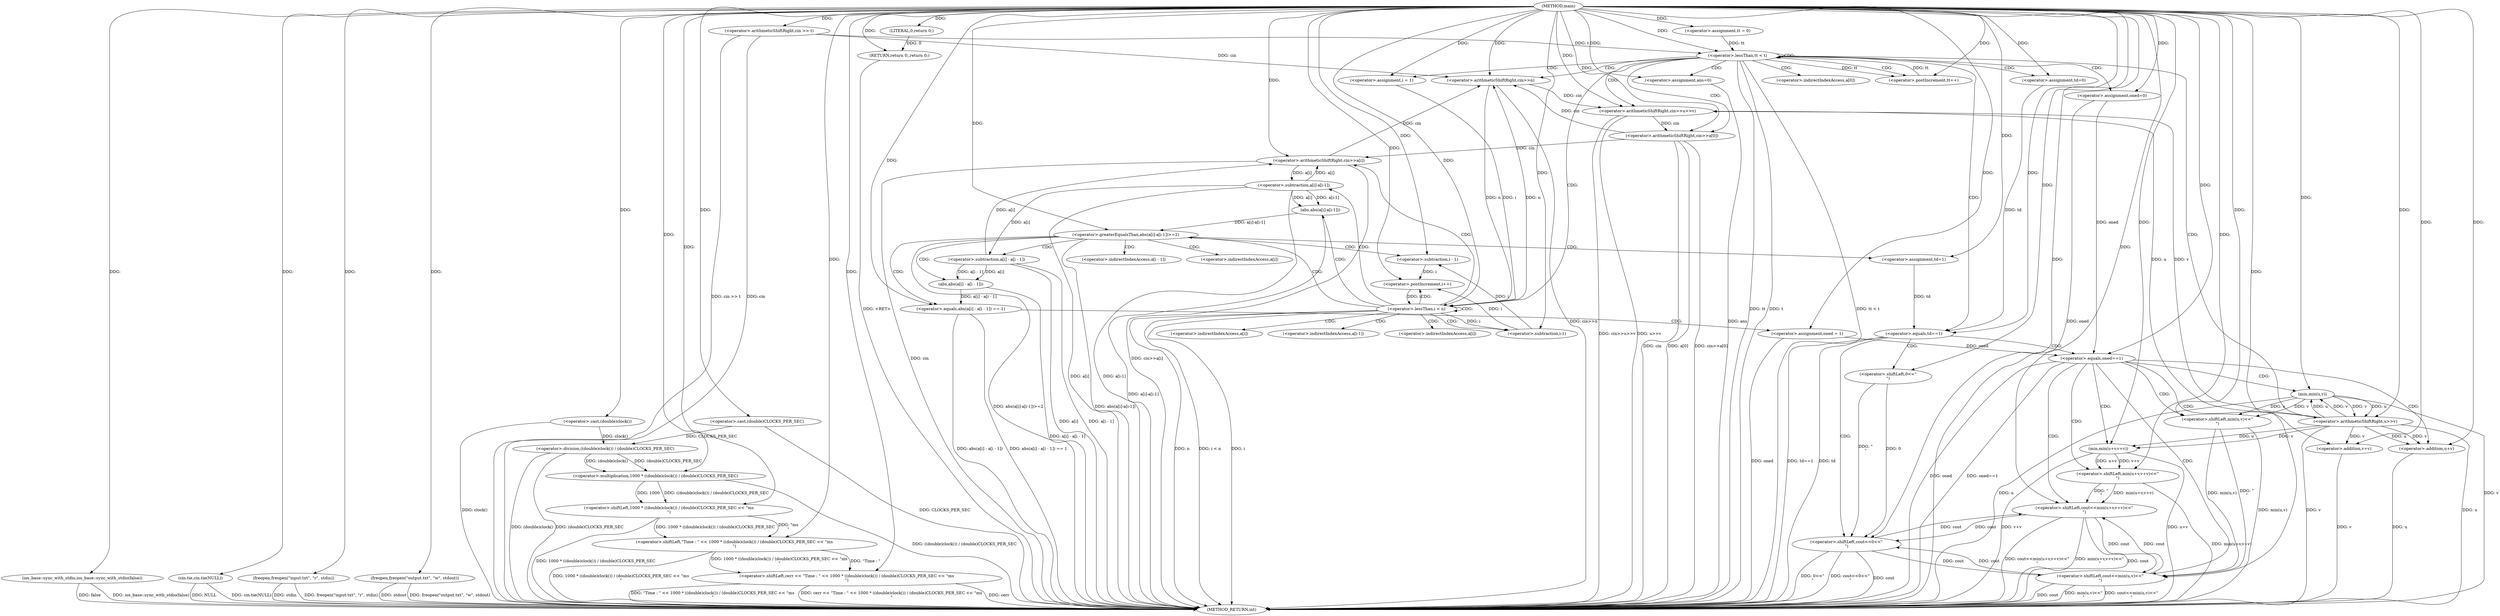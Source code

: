 digraph "main" {  
"1000102" [label = "(METHOD,main)" ]
"1000263" [label = "(METHOD_RETURN,int)" ]
"1000104" [label = "(ios_base::sync_with_stdio,ios_base::sync_with_stdio(false))" ]
"1000106" [label = "(cin.tie,cin.tie(NULL))" ]
"1000108" [label = "(freopen,freopen(\"input.txt\", \"r\", stdin))" ]
"1000112" [label = "(freopen,freopen(\"output.txt\", \"w\", stdout))" ]
"1000117" [label = "(<operator>.arithmeticShiftRight,cin >> t)" ]
"1000246" [label = "(<operator>.shiftLeft,cerr << \"Time : \" << 1000 * ((double)clock()) / (double)CLOCKS_PER_SEC << \"ms\n\")" ]
"1000261" [label = "(RETURN,return 0;,return 0;)" ]
"1000122" [label = "(<operator>.assignment,tt = 0)" ]
"1000125" [label = "(<operator>.lessThan,tt < t)" ]
"1000128" [label = "(<operator>.postIncrement,tt++)" ]
"1000262" [label = "(LITERAL,0,return 0;)" ]
"1000132" [label = "(<operator>.arithmeticShiftRight,cin>>n)" ]
"1000137" [label = "(<operator>.arithmeticShiftRight,cin>>u>>v)" ]
"1000143" [label = "(<operator>.arithmeticShiftRight,cin>>a[0])" ]
"1000149" [label = "(<operator>.assignment,td=0)" ]
"1000153" [label = "(<operator>.assignment,oned=0)" ]
"1000208" [label = "(<operator>.assignment,ans=0)" ]
"1000235" [label = "(<operator>.shiftLeft,cout<<min(u+v,v+v)<<\"\n\")" ]
"1000248" [label = "(<operator>.shiftLeft,\"Time : \" << 1000 * ((double)clock()) / (double)CLOCKS_PER_SEC << \"ms\n\")" ]
"1000158" [label = "(<operator>.assignment,i = 1)" ]
"1000161" [label = "(<operator>.lessThan,i < n)" ]
"1000164" [label = "(<operator>.postIncrement,i++)" ]
"1000212" [label = "(<operator>.equals,td==1)" ]
"1000223" [label = "(<operator>.equals,oned==1)" ]
"1000250" [label = "(<operator>.shiftLeft,1000 * ((double)clock()) / (double)CLOCKS_PER_SEC << \"ms\n\")" ]
"1000139" [label = "(<operator>.arithmeticShiftRight,u>>v)" ]
"1000167" [label = "(<operator>.arithmeticShiftRight,cin>>a[i])" ]
"1000216" [label = "(<operator>.shiftLeft,cout<<0<<\"\n\")" ]
"1000227" [label = "(<operator>.shiftLeft,cout<<min(u,v)<<\"\n\")" ]
"1000237" [label = "(<operator>.shiftLeft,min(u+v,v+v)<<\"\n\")" ]
"1000251" [label = "(<operator>.multiplication,1000 * ((double)clock()) / (double)CLOCKS_PER_SEC)" ]
"1000173" [label = "(<operator>.greaterEqualsThan,abs(a[i]-a[i-1])>=2)" ]
"1000238" [label = "(min,min(u+v,v+v))" ]
"1000253" [label = "(<operator>.division,((double)clock()) / (double)CLOCKS_PER_SEC)" ]
"1000186" [label = "(<operator>.assignment,td=1)" ]
"1000218" [label = "(<operator>.shiftLeft,0<<\"\n\")" ]
"1000229" [label = "(<operator>.shiftLeft,min(u,v)<<\"\n\")" ]
"1000239" [label = "(<operator>.addition,u+v)" ]
"1000242" [label = "(<operator>.addition,v+v)" ]
"1000254" [label = "(<operator>.cast,(double)clock())" ]
"1000257" [label = "(<operator>.cast,(double)CLOCKS_PER_SEC)" ]
"1000174" [label = "(abs,abs(a[i]-a[i-1]))" ]
"1000191" [label = "(<operator>.equals,abs(a[i] - a[i - 1]) == 1)" ]
"1000230" [label = "(min,min(u,v))" ]
"1000175" [label = "(<operator>.subtraction,a[i]-a[i-1])" ]
"1000204" [label = "(<operator>.assignment,oned = 1)" ]
"1000192" [label = "(abs,abs(a[i] - a[i - 1]))" ]
"1000181" [label = "(<operator>.subtraction,i-1)" ]
"1000193" [label = "(<operator>.subtraction,a[i] - a[i - 1])" ]
"1000199" [label = "(<operator>.subtraction,i - 1)" ]
"1000145" [label = "(<operator>.indirectIndexAccess,a[0])" ]
"1000169" [label = "(<operator>.indirectIndexAccess,a[i])" ]
"1000176" [label = "(<operator>.indirectIndexAccess,a[i])" ]
"1000179" [label = "(<operator>.indirectIndexAccess,a[i-1])" ]
"1000194" [label = "(<operator>.indirectIndexAccess,a[i])" ]
"1000197" [label = "(<operator>.indirectIndexAccess,a[i - 1])" ]
  "1000261" -> "1000263"  [ label = "DDG: <RET>"] 
  "1000104" -> "1000263"  [ label = "DDG: ios_base::sync_with_stdio(false)"] 
  "1000106" -> "1000263"  [ label = "DDG: cin.tie(NULL)"] 
  "1000108" -> "1000263"  [ label = "DDG: freopen(\"input.txt\", \"r\", stdin)"] 
  "1000112" -> "1000263"  [ label = "DDG: freopen(\"output.txt\", \"w\", stdout)"] 
  "1000117" -> "1000263"  [ label = "DDG: cin"] 
  "1000117" -> "1000263"  [ label = "DDG: cin >> t"] 
  "1000125" -> "1000263"  [ label = "DDG: tt"] 
  "1000125" -> "1000263"  [ label = "DDG: t"] 
  "1000125" -> "1000263"  [ label = "DDG: tt < t"] 
  "1000254" -> "1000263"  [ label = "DDG: clock()"] 
  "1000253" -> "1000263"  [ label = "DDG: (double)clock()"] 
  "1000253" -> "1000263"  [ label = "DDG: (double)CLOCKS_PER_SEC"] 
  "1000251" -> "1000263"  [ label = "DDG: ((double)clock()) / (double)CLOCKS_PER_SEC"] 
  "1000250" -> "1000263"  [ label = "DDG: 1000 * ((double)clock()) / (double)CLOCKS_PER_SEC"] 
  "1000248" -> "1000263"  [ label = "DDG: 1000 * ((double)clock()) / (double)CLOCKS_PER_SEC << \"ms\n\""] 
  "1000246" -> "1000263"  [ label = "DDG: \"Time : \" << 1000 * ((double)clock()) / (double)CLOCKS_PER_SEC << \"ms\n\""] 
  "1000246" -> "1000263"  [ label = "DDG: cerr << \"Time : \" << 1000 * ((double)clock()) / (double)CLOCKS_PER_SEC << \"ms\n\""] 
  "1000132" -> "1000263"  [ label = "DDG: cin>>n"] 
  "1000139" -> "1000263"  [ label = "DDG: u"] 
  "1000139" -> "1000263"  [ label = "DDG: v"] 
  "1000137" -> "1000263"  [ label = "DDG: u>>v"] 
  "1000137" -> "1000263"  [ label = "DDG: cin>>u>>v"] 
  "1000143" -> "1000263"  [ label = "DDG: cin"] 
  "1000143" -> "1000263"  [ label = "DDG: a[0]"] 
  "1000143" -> "1000263"  [ label = "DDG: cin>>a[0]"] 
  "1000153" -> "1000263"  [ label = "DDG: oned"] 
  "1000161" -> "1000263"  [ label = "DDG: i"] 
  "1000161" -> "1000263"  [ label = "DDG: n"] 
  "1000161" -> "1000263"  [ label = "DDG: i < n"] 
  "1000208" -> "1000263"  [ label = "DDG: ans"] 
  "1000212" -> "1000263"  [ label = "DDG: td"] 
  "1000212" -> "1000263"  [ label = "DDG: td==1"] 
  "1000223" -> "1000263"  [ label = "DDG: oned"] 
  "1000223" -> "1000263"  [ label = "DDG: oned==1"] 
  "1000235" -> "1000263"  [ label = "DDG: cout"] 
  "1000239" -> "1000263"  [ label = "DDG: u"] 
  "1000238" -> "1000263"  [ label = "DDG: u+v"] 
  "1000242" -> "1000263"  [ label = "DDG: v"] 
  "1000238" -> "1000263"  [ label = "DDG: v+v"] 
  "1000237" -> "1000263"  [ label = "DDG: min(u+v,v+v)"] 
  "1000235" -> "1000263"  [ label = "DDG: min(u+v,v+v)<<\"\n\""] 
  "1000235" -> "1000263"  [ label = "DDG: cout<<min(u+v,v+v)<<\"\n\""] 
  "1000227" -> "1000263"  [ label = "DDG: cout"] 
  "1000230" -> "1000263"  [ label = "DDG: u"] 
  "1000230" -> "1000263"  [ label = "DDG: v"] 
  "1000229" -> "1000263"  [ label = "DDG: min(u,v)"] 
  "1000227" -> "1000263"  [ label = "DDG: min(u,v)<<\"\n\""] 
  "1000227" -> "1000263"  [ label = "DDG: cout<<min(u,v)<<\"\n\""] 
  "1000216" -> "1000263"  [ label = "DDG: cout"] 
  "1000216" -> "1000263"  [ label = "DDG: 0<<\"\n\""] 
  "1000216" -> "1000263"  [ label = "DDG: cout<<0<<\"\n\""] 
  "1000167" -> "1000263"  [ label = "DDG: cin"] 
  "1000167" -> "1000263"  [ label = "DDG: cin>>a[i]"] 
  "1000175" -> "1000263"  [ label = "DDG: a[i]"] 
  "1000175" -> "1000263"  [ label = "DDG: a[i-1]"] 
  "1000174" -> "1000263"  [ label = "DDG: a[i]-a[i-1]"] 
  "1000173" -> "1000263"  [ label = "DDG: abs(a[i]-a[i-1])"] 
  "1000173" -> "1000263"  [ label = "DDG: abs(a[i]-a[i-1])>=2"] 
  "1000193" -> "1000263"  [ label = "DDG: a[i]"] 
  "1000193" -> "1000263"  [ label = "DDG: a[i - 1]"] 
  "1000192" -> "1000263"  [ label = "DDG: a[i] - a[i - 1]"] 
  "1000191" -> "1000263"  [ label = "DDG: abs(a[i] - a[i - 1])"] 
  "1000191" -> "1000263"  [ label = "DDG: abs(a[i] - a[i - 1]) == 1"] 
  "1000204" -> "1000263"  [ label = "DDG: oned"] 
  "1000257" -> "1000263"  [ label = "DDG: CLOCKS_PER_SEC"] 
  "1000108" -> "1000263"  [ label = "DDG: stdin"] 
  "1000112" -> "1000263"  [ label = "DDG: stdout"] 
  "1000106" -> "1000263"  [ label = "DDG: NULL"] 
  "1000104" -> "1000263"  [ label = "DDG: false"] 
  "1000246" -> "1000263"  [ label = "DDG: cerr"] 
  "1000262" -> "1000261"  [ label = "DDG: 0"] 
  "1000102" -> "1000261"  [ label = "DDG: "] 
  "1000102" -> "1000104"  [ label = "DDG: "] 
  "1000102" -> "1000106"  [ label = "DDG: "] 
  "1000102" -> "1000108"  [ label = "DDG: "] 
  "1000102" -> "1000112"  [ label = "DDG: "] 
  "1000102" -> "1000117"  [ label = "DDG: "] 
  "1000102" -> "1000122"  [ label = "DDG: "] 
  "1000102" -> "1000246"  [ label = "DDG: "] 
  "1000248" -> "1000246"  [ label = "DDG: 1000 * ((double)clock()) / (double)CLOCKS_PER_SEC << \"ms\n\""] 
  "1000248" -> "1000246"  [ label = "DDG: \"Time : \""] 
  "1000102" -> "1000262"  [ label = "DDG: "] 
  "1000122" -> "1000125"  [ label = "DDG: tt"] 
  "1000128" -> "1000125"  [ label = "DDG: tt"] 
  "1000102" -> "1000125"  [ label = "DDG: "] 
  "1000117" -> "1000125"  [ label = "DDG: t"] 
  "1000125" -> "1000128"  [ label = "DDG: tt"] 
  "1000102" -> "1000128"  [ label = "DDG: "] 
  "1000102" -> "1000149"  [ label = "DDG: "] 
  "1000102" -> "1000153"  [ label = "DDG: "] 
  "1000102" -> "1000208"  [ label = "DDG: "] 
  "1000102" -> "1000248"  [ label = "DDG: "] 
  "1000250" -> "1000248"  [ label = "DDG: \"ms\n\""] 
  "1000250" -> "1000248"  [ label = "DDG: 1000 * ((double)clock()) / (double)CLOCKS_PER_SEC"] 
  "1000117" -> "1000132"  [ label = "DDG: cin"] 
  "1000143" -> "1000132"  [ label = "DDG: cin"] 
  "1000167" -> "1000132"  [ label = "DDG: cin"] 
  "1000102" -> "1000132"  [ label = "DDG: "] 
  "1000161" -> "1000132"  [ label = "DDG: n"] 
  "1000132" -> "1000137"  [ label = "DDG: cin"] 
  "1000102" -> "1000137"  [ label = "DDG: "] 
  "1000139" -> "1000137"  [ label = "DDG: v"] 
  "1000139" -> "1000137"  [ label = "DDG: u"] 
  "1000137" -> "1000143"  [ label = "DDG: cin"] 
  "1000102" -> "1000143"  [ label = "DDG: "] 
  "1000102" -> "1000158"  [ label = "DDG: "] 
  "1000227" -> "1000235"  [ label = "DDG: cout"] 
  "1000216" -> "1000235"  [ label = "DDG: cout"] 
  "1000102" -> "1000235"  [ label = "DDG: "] 
  "1000237" -> "1000235"  [ label = "DDG: \"\n\""] 
  "1000237" -> "1000235"  [ label = "DDG: min(u+v,v+v)"] 
  "1000251" -> "1000250"  [ label = "DDG: ((double)clock()) / (double)CLOCKS_PER_SEC"] 
  "1000251" -> "1000250"  [ label = "DDG: 1000"] 
  "1000102" -> "1000250"  [ label = "DDG: "] 
  "1000230" -> "1000139"  [ label = "DDG: u"] 
  "1000102" -> "1000139"  [ label = "DDG: "] 
  "1000230" -> "1000139"  [ label = "DDG: v"] 
  "1000158" -> "1000161"  [ label = "DDG: i"] 
  "1000164" -> "1000161"  [ label = "DDG: i"] 
  "1000102" -> "1000161"  [ label = "DDG: "] 
  "1000132" -> "1000161"  [ label = "DDG: n"] 
  "1000181" -> "1000164"  [ label = "DDG: i"] 
  "1000199" -> "1000164"  [ label = "DDG: i"] 
  "1000102" -> "1000164"  [ label = "DDG: "] 
  "1000149" -> "1000212"  [ label = "DDG: td"] 
  "1000186" -> "1000212"  [ label = "DDG: td"] 
  "1000102" -> "1000212"  [ label = "DDG: "] 
  "1000153" -> "1000223"  [ label = "DDG: oned"] 
  "1000204" -> "1000223"  [ label = "DDG: oned"] 
  "1000102" -> "1000223"  [ label = "DDG: "] 
  "1000238" -> "1000237"  [ label = "DDG: v+v"] 
  "1000238" -> "1000237"  [ label = "DDG: u+v"] 
  "1000102" -> "1000237"  [ label = "DDG: "] 
  "1000102" -> "1000251"  [ label = "DDG: "] 
  "1000253" -> "1000251"  [ label = "DDG: (double)clock()"] 
  "1000253" -> "1000251"  [ label = "DDG: (double)CLOCKS_PER_SEC"] 
  "1000143" -> "1000167"  [ label = "DDG: cin"] 
  "1000102" -> "1000167"  [ label = "DDG: "] 
  "1000175" -> "1000167"  [ label = "DDG: a[i]"] 
  "1000193" -> "1000167"  [ label = "DDG: a[i]"] 
  "1000235" -> "1000216"  [ label = "DDG: cout"] 
  "1000227" -> "1000216"  [ label = "DDG: cout"] 
  "1000102" -> "1000216"  [ label = "DDG: "] 
  "1000218" -> "1000216"  [ label = "DDG: \"\n\""] 
  "1000218" -> "1000216"  [ label = "DDG: 0"] 
  "1000235" -> "1000227"  [ label = "DDG: cout"] 
  "1000216" -> "1000227"  [ label = "DDG: cout"] 
  "1000102" -> "1000227"  [ label = "DDG: "] 
  "1000229" -> "1000227"  [ label = "DDG: min(u,v)"] 
  "1000229" -> "1000227"  [ label = "DDG: \"\n\""] 
  "1000139" -> "1000238"  [ label = "DDG: v"] 
  "1000102" -> "1000238"  [ label = "DDG: "] 
  "1000139" -> "1000238"  [ label = "DDG: u"] 
  "1000254" -> "1000253"  [ label = "DDG: clock()"] 
  "1000257" -> "1000253"  [ label = "DDG: CLOCKS_PER_SEC"] 
  "1000174" -> "1000173"  [ label = "DDG: a[i]-a[i-1]"] 
  "1000102" -> "1000173"  [ label = "DDG: "] 
  "1000102" -> "1000186"  [ label = "DDG: "] 
  "1000102" -> "1000218"  [ label = "DDG: "] 
  "1000230" -> "1000229"  [ label = "DDG: u"] 
  "1000230" -> "1000229"  [ label = "DDG: v"] 
  "1000102" -> "1000229"  [ label = "DDG: "] 
  "1000139" -> "1000239"  [ label = "DDG: u"] 
  "1000102" -> "1000239"  [ label = "DDG: "] 
  "1000139" -> "1000239"  [ label = "DDG: v"] 
  "1000102" -> "1000242"  [ label = "DDG: "] 
  "1000139" -> "1000242"  [ label = "DDG: v"] 
  "1000102" -> "1000254"  [ label = "DDG: "] 
  "1000102" -> "1000257"  [ label = "DDG: "] 
  "1000175" -> "1000174"  [ label = "DDG: a[i-1]"] 
  "1000175" -> "1000174"  [ label = "DDG: a[i]"] 
  "1000139" -> "1000230"  [ label = "DDG: u"] 
  "1000102" -> "1000230"  [ label = "DDG: "] 
  "1000139" -> "1000230"  [ label = "DDG: v"] 
  "1000167" -> "1000175"  [ label = "DDG: a[i]"] 
  "1000192" -> "1000191"  [ label = "DDG: a[i] - a[i - 1]"] 
  "1000102" -> "1000191"  [ label = "DDG: "] 
  "1000102" -> "1000204"  [ label = "DDG: "] 
  "1000193" -> "1000192"  [ label = "DDG: a[i - 1]"] 
  "1000193" -> "1000192"  [ label = "DDG: a[i]"] 
  "1000161" -> "1000181"  [ label = "DDG: i"] 
  "1000102" -> "1000181"  [ label = "DDG: "] 
  "1000175" -> "1000193"  [ label = "DDG: a[i]"] 
  "1000181" -> "1000199"  [ label = "DDG: i"] 
  "1000102" -> "1000199"  [ label = "DDG: "] 
  "1000125" -> "1000125"  [ label = "CDG: "] 
  "1000125" -> "1000128"  [ label = "CDG: "] 
  "1000125" -> "1000161"  [ label = "CDG: "] 
  "1000125" -> "1000208"  [ label = "CDG: "] 
  "1000125" -> "1000139"  [ label = "CDG: "] 
  "1000125" -> "1000149"  [ label = "CDG: "] 
  "1000125" -> "1000132"  [ label = "CDG: "] 
  "1000125" -> "1000145"  [ label = "CDG: "] 
  "1000125" -> "1000153"  [ label = "CDG: "] 
  "1000125" -> "1000212"  [ label = "CDG: "] 
  "1000125" -> "1000143"  [ label = "CDG: "] 
  "1000125" -> "1000158"  [ label = "CDG: "] 
  "1000125" -> "1000137"  [ label = "CDG: "] 
  "1000161" -> "1000164"  [ label = "CDG: "] 
  "1000161" -> "1000174"  [ label = "CDG: "] 
  "1000161" -> "1000161"  [ label = "CDG: "] 
  "1000161" -> "1000167"  [ label = "CDG: "] 
  "1000161" -> "1000175"  [ label = "CDG: "] 
  "1000161" -> "1000179"  [ label = "CDG: "] 
  "1000161" -> "1000176"  [ label = "CDG: "] 
  "1000161" -> "1000169"  [ label = "CDG: "] 
  "1000161" -> "1000173"  [ label = "CDG: "] 
  "1000161" -> "1000181"  [ label = "CDG: "] 
  "1000212" -> "1000216"  [ label = "CDG: "] 
  "1000212" -> "1000218"  [ label = "CDG: "] 
  "1000212" -> "1000223"  [ label = "CDG: "] 
  "1000223" -> "1000238"  [ label = "CDG: "] 
  "1000223" -> "1000227"  [ label = "CDG: "] 
  "1000223" -> "1000242"  [ label = "CDG: "] 
  "1000223" -> "1000235"  [ label = "CDG: "] 
  "1000223" -> "1000239"  [ label = "CDG: "] 
  "1000223" -> "1000229"  [ label = "CDG: "] 
  "1000223" -> "1000230"  [ label = "CDG: "] 
  "1000223" -> "1000237"  [ label = "CDG: "] 
  "1000173" -> "1000191"  [ label = "CDG: "] 
  "1000173" -> "1000199"  [ label = "CDG: "] 
  "1000173" -> "1000197"  [ label = "CDG: "] 
  "1000173" -> "1000194"  [ label = "CDG: "] 
  "1000173" -> "1000192"  [ label = "CDG: "] 
  "1000173" -> "1000186"  [ label = "CDG: "] 
  "1000173" -> "1000193"  [ label = "CDG: "] 
  "1000191" -> "1000204"  [ label = "CDG: "] 
}
